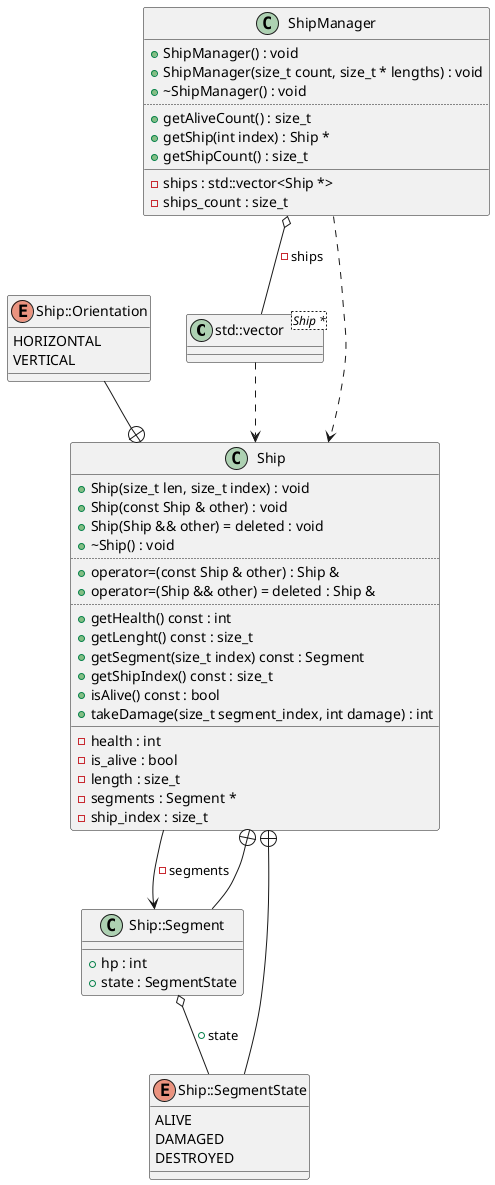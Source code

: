 @startuml
class "std::vector<Ship *>" as C_0007462257846685508834
class C_0007462257846685508834 {
__
}
class "Ship" as C_0014529657433315016423
class C_0014529657433315016423 {
+Ship(size_t len, size_t index) : void
+Ship(const Ship & other) : void
+Ship(Ship && other) = deleted : void
+~Ship() : void
..
+operator=(const Ship & other) : Ship &
+operator=(Ship && other) = deleted : Ship &
..
+getHealth() const : int
+getLenght() const : size_t
+getSegment(size_t index) const : Segment
+getShipIndex() const : size_t
+isAlive() const : bool
+takeDamage(size_t segment_index, int damage) : int
__
-health : int
-is_alive : bool
-length : size_t
-segments : Segment *
-ship_index : size_t
}
enum "Ship::SegmentState" as C_0016593760204207859148
enum C_0016593760204207859148 {
ALIVE
DAMAGED
DESTROYED
}
class "Ship::Segment" as C_0000674658759292391449
class C_0000674658759292391449 {
__
+hp : int
+state : SegmentState
}
enum "Ship::Orientation" as C_0015200704647938469073
enum C_0015200704647938469073 {
HORIZONTAL
VERTICAL
}
class "ShipManager" as C_0017499122254539489506
class C_0017499122254539489506 {
+ShipManager() : void
+ShipManager(size_t count, size_t * lengths) : void
+~ShipManager() : void
..
+getAliveCount() : size_t
+getShip(int index) : Ship *
+getShipCount() : size_t
__
-ships : std::vector<Ship *>
-ships_count : size_t
}
C_0007462257846685508834 ..> C_0014529657433315016423
C_0014529657433315016423 --> C_0000674658759292391449 : -segments
C_0016593760204207859148 --+ C_0014529657433315016423
C_0000674658759292391449 --+ C_0014529657433315016423
C_0000674658759292391449 o-- C_0016593760204207859148 : +state
C_0015200704647938469073 --+ C_0014529657433315016423
C_0017499122254539489506 ..> C_0014529657433315016423
C_0017499122254539489506 o-- C_0007462257846685508834 : -ships

'Generated with clang-uml, version 0.5.5
'LLVM version clang version 18.1.8
@enduml
